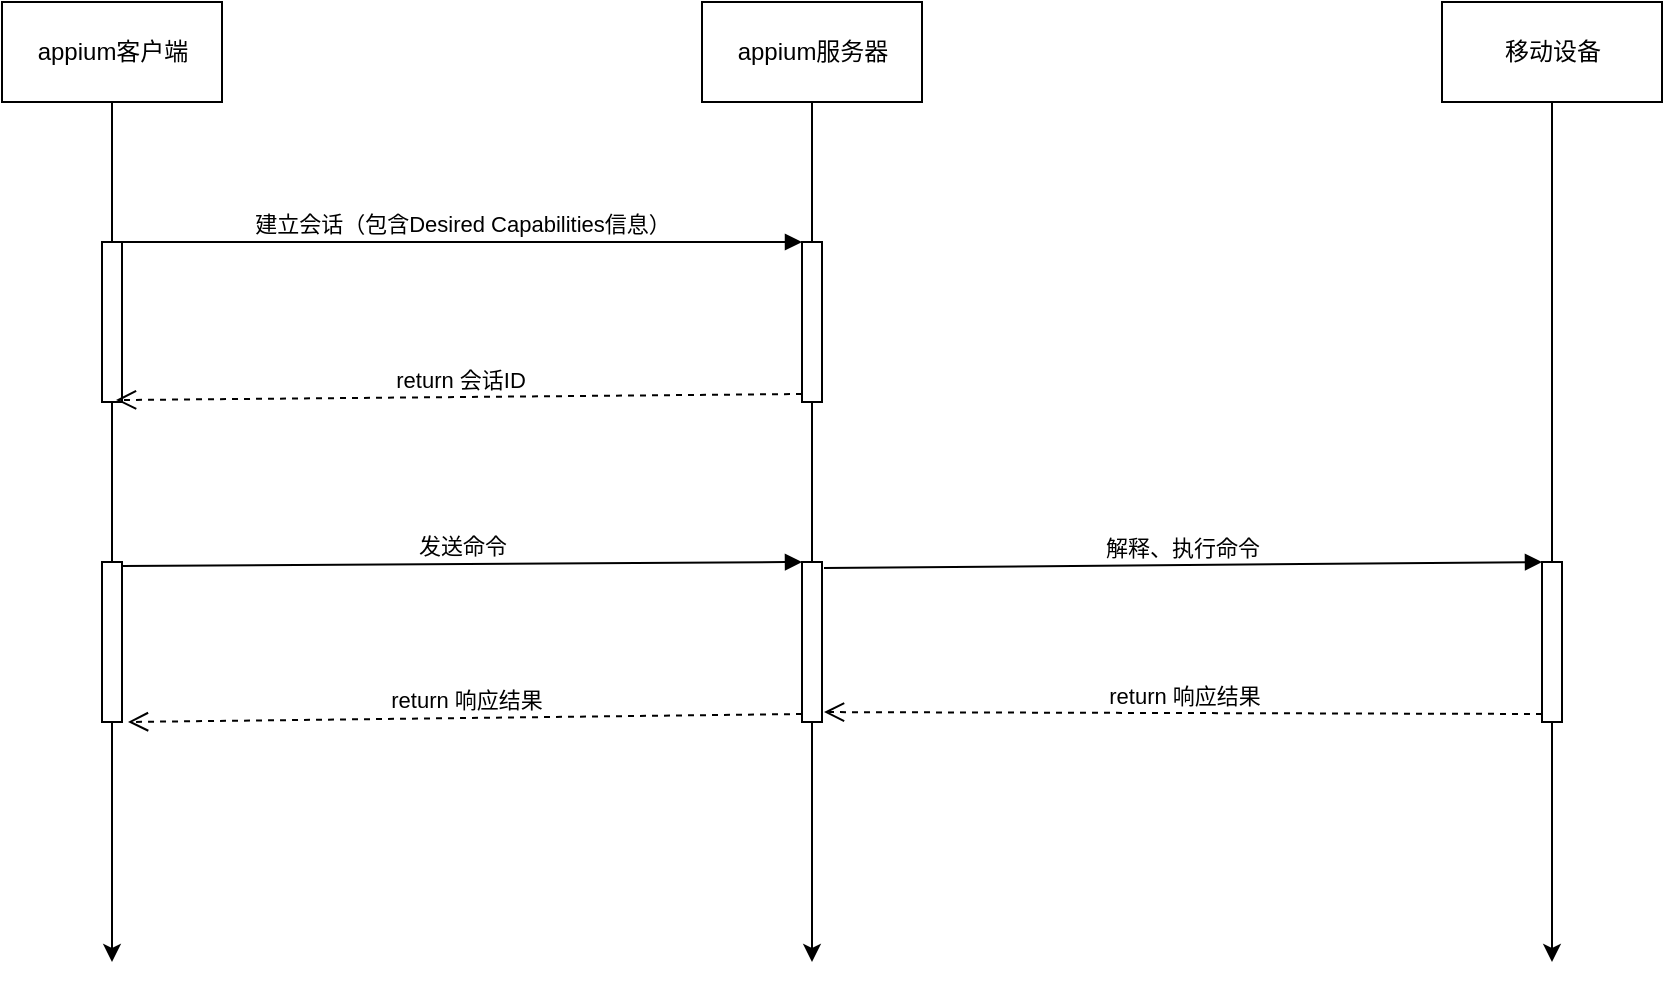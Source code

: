 <mxfile version="16.2.4" type="github">
  <diagram id="36sfVaNXP0Ubz-1eIHyF" name="appium 工作原理概要">
    <mxGraphModel dx="946" dy="527" grid="1" gridSize="10" guides="1" tooltips="1" connect="1" arrows="1" fold="1" page="1" pageScale="1" pageWidth="827" pageHeight="1169" math="0" shadow="0">
      <root>
        <mxCell id="0" />
        <mxCell id="1" parent="0" />
        <mxCell id="4uPW-_OG8SPKiedsL0MS-7" style="edgeStyle=orthogonalEdgeStyle;rounded=0;orthogonalLoop=1;jettySize=auto;html=1;startArrow=none;" edge="1" parent="1" source="4uPW-_OG8SPKiedsL0MS-15">
          <mxGeometry relative="1" as="geometry">
            <mxPoint x="175" y="640" as="targetPoint" />
          </mxGeometry>
        </mxCell>
        <mxCell id="4uPW-_OG8SPKiedsL0MS-2" value="appium客户端" style="html=1;" vertex="1" parent="1">
          <mxGeometry x="120" y="160" width="110" height="50" as="geometry" />
        </mxCell>
        <mxCell id="4uPW-_OG8SPKiedsL0MS-10" style="edgeStyle=orthogonalEdgeStyle;rounded=0;orthogonalLoop=1;jettySize=auto;html=1;" edge="1" parent="1" source="4uPW-_OG8SPKiedsL0MS-3">
          <mxGeometry relative="1" as="geometry">
            <mxPoint x="525" y="640" as="targetPoint" />
          </mxGeometry>
        </mxCell>
        <mxCell id="4uPW-_OG8SPKiedsL0MS-3" value="appium服务器" style="html=1;" vertex="1" parent="1">
          <mxGeometry x="470" y="160" width="110" height="50" as="geometry" />
        </mxCell>
        <mxCell id="4uPW-_OG8SPKiedsL0MS-11" style="edgeStyle=orthogonalEdgeStyle;rounded=0;orthogonalLoop=1;jettySize=auto;html=1;" edge="1" parent="1" source="4uPW-_OG8SPKiedsL0MS-5">
          <mxGeometry relative="1" as="geometry">
            <mxPoint x="895" y="640" as="targetPoint" />
            <Array as="points">
              <mxPoint x="895" y="570" />
            </Array>
          </mxGeometry>
        </mxCell>
        <mxCell id="4uPW-_OG8SPKiedsL0MS-5" value="移动设备" style="html=1;" vertex="1" parent="1">
          <mxGeometry x="840" y="160" width="110" height="50" as="geometry" />
        </mxCell>
        <mxCell id="4uPW-_OG8SPKiedsL0MS-8" value="" style="html=1;points=[];perimeter=orthogonalPerimeter;" vertex="1" parent="1">
          <mxGeometry x="170" y="280" width="10" height="80" as="geometry" />
        </mxCell>
        <mxCell id="4uPW-_OG8SPKiedsL0MS-9" value="" style="edgeStyle=orthogonalEdgeStyle;rounded=0;orthogonalLoop=1;jettySize=auto;html=1;endArrow=none;" edge="1" parent="1" source="4uPW-_OG8SPKiedsL0MS-2" target="4uPW-_OG8SPKiedsL0MS-8">
          <mxGeometry relative="1" as="geometry">
            <mxPoint x="175" y="561" as="targetPoint" />
            <mxPoint x="175" y="210" as="sourcePoint" />
          </mxGeometry>
        </mxCell>
        <mxCell id="4uPW-_OG8SPKiedsL0MS-12" value="" style="html=1;points=[];perimeter=orthogonalPerimeter;" vertex="1" parent="1">
          <mxGeometry x="520" y="280" width="10" height="80" as="geometry" />
        </mxCell>
        <mxCell id="4uPW-_OG8SPKiedsL0MS-13" value="建立会话（包含Desired Capabilities信息）" style="html=1;verticalAlign=bottom;endArrow=block;entryX=0;entryY=0;rounded=0;" edge="1" target="4uPW-_OG8SPKiedsL0MS-12" parent="1" source="4uPW-_OG8SPKiedsL0MS-8">
          <mxGeometry relative="1" as="geometry">
            <mxPoint x="290" y="280" as="sourcePoint" />
          </mxGeometry>
        </mxCell>
        <mxCell id="4uPW-_OG8SPKiedsL0MS-14" value="return 会话ID" style="html=1;verticalAlign=bottom;endArrow=open;dashed=1;endSize=8;exitX=0;exitY=0.95;rounded=0;entryX=0.7;entryY=0.988;entryDx=0;entryDy=0;entryPerimeter=0;" edge="1" source="4uPW-_OG8SPKiedsL0MS-12" parent="1" target="4uPW-_OG8SPKiedsL0MS-8">
          <mxGeometry relative="1" as="geometry">
            <mxPoint x="290" y="356" as="targetPoint" />
          </mxGeometry>
        </mxCell>
        <mxCell id="4uPW-_OG8SPKiedsL0MS-15" value="" style="html=1;points=[];perimeter=orthogonalPerimeter;" vertex="1" parent="1">
          <mxGeometry x="170" y="440" width="10" height="80" as="geometry" />
        </mxCell>
        <mxCell id="4uPW-_OG8SPKiedsL0MS-16" value="" style="edgeStyle=orthogonalEdgeStyle;rounded=0;orthogonalLoop=1;jettySize=auto;html=1;startArrow=none;endArrow=none;" edge="1" parent="1" source="4uPW-_OG8SPKiedsL0MS-8" target="4uPW-_OG8SPKiedsL0MS-15">
          <mxGeometry relative="1" as="geometry">
            <mxPoint x="175" y="561" as="targetPoint" />
            <mxPoint x="175" y="360" as="sourcePoint" />
          </mxGeometry>
        </mxCell>
        <mxCell id="4uPW-_OG8SPKiedsL0MS-17" value="" style="html=1;points=[];perimeter=orthogonalPerimeter;" vertex="1" parent="1">
          <mxGeometry x="520" y="440" width="10" height="80" as="geometry" />
        </mxCell>
        <mxCell id="4uPW-_OG8SPKiedsL0MS-18" value="发送命令" style="html=1;verticalAlign=bottom;endArrow=block;entryX=0;entryY=0;rounded=0;exitX=1;exitY=0.025;exitDx=0;exitDy=0;exitPerimeter=0;" edge="1" target="4uPW-_OG8SPKiedsL0MS-17" parent="1" source="4uPW-_OG8SPKiedsL0MS-15">
          <mxGeometry relative="1" as="geometry">
            <mxPoint x="450" y="440" as="sourcePoint" />
          </mxGeometry>
        </mxCell>
        <mxCell id="4uPW-_OG8SPKiedsL0MS-19" value="return 响应结果" style="html=1;verticalAlign=bottom;endArrow=open;dashed=1;endSize=8;exitX=0;exitY=0.95;rounded=0;entryX=1.3;entryY=1;entryDx=0;entryDy=0;entryPerimeter=0;" edge="1" source="4uPW-_OG8SPKiedsL0MS-17" parent="1" target="4uPW-_OG8SPKiedsL0MS-15">
          <mxGeometry relative="1" as="geometry">
            <mxPoint x="450" y="516" as="targetPoint" />
          </mxGeometry>
        </mxCell>
        <mxCell id="4uPW-_OG8SPKiedsL0MS-20" value="" style="html=1;points=[];perimeter=orthogonalPerimeter;" vertex="1" parent="1">
          <mxGeometry x="890" y="440" width="10" height="80" as="geometry" />
        </mxCell>
        <mxCell id="4uPW-_OG8SPKiedsL0MS-21" value="解释、执行命令" style="html=1;verticalAlign=bottom;endArrow=block;entryX=0;entryY=0;rounded=0;exitX=1.1;exitY=0.038;exitDx=0;exitDy=0;exitPerimeter=0;" edge="1" target="4uPW-_OG8SPKiedsL0MS-20" parent="1" source="4uPW-_OG8SPKiedsL0MS-17">
          <mxGeometry relative="1" as="geometry">
            <mxPoint x="820" y="440" as="sourcePoint" />
          </mxGeometry>
        </mxCell>
        <mxCell id="4uPW-_OG8SPKiedsL0MS-22" value="return 响应结果" style="html=1;verticalAlign=bottom;endArrow=open;dashed=1;endSize=8;exitX=0;exitY=0.95;rounded=0;entryX=1.1;entryY=0.938;entryDx=0;entryDy=0;entryPerimeter=0;" edge="1" source="4uPW-_OG8SPKiedsL0MS-20" parent="1" target="4uPW-_OG8SPKiedsL0MS-17">
          <mxGeometry relative="1" as="geometry">
            <mxPoint x="820" y="516" as="targetPoint" />
          </mxGeometry>
        </mxCell>
      </root>
    </mxGraphModel>
  </diagram>
</mxfile>
